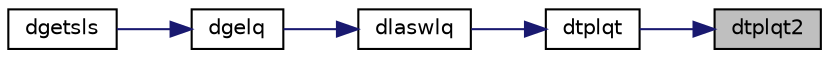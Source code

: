 digraph "dtplqt2"
{
 // LATEX_PDF_SIZE
  edge [fontname="Helvetica",fontsize="10",labelfontname="Helvetica",labelfontsize="10"];
  node [fontname="Helvetica",fontsize="10",shape=record];
  rankdir="RL";
  Node1 [label="dtplqt2",height=0.2,width=0.4,color="black", fillcolor="grey75", style="filled", fontcolor="black",tooltip="DTPLQT2 computes a LQ factorization of a real or complex \"triangular-pentagonal\" matrix,..."];
  Node1 -> Node2 [dir="back",color="midnightblue",fontsize="10",style="solid",fontname="Helvetica"];
  Node2 [label="dtplqt",height=0.2,width=0.4,color="black", fillcolor="white", style="filled",URL="$dtplqt_8f.html#a300d05a9dc09f8df3d95c37b47189c96",tooltip="DTPLQT"];
  Node2 -> Node3 [dir="back",color="midnightblue",fontsize="10",style="solid",fontname="Helvetica"];
  Node3 [label="dlaswlq",height=0.2,width=0.4,color="black", fillcolor="white", style="filled",URL="$dlaswlq_8f.html#a2a5be40fe3e2ca83839eda278886d5d0",tooltip="DLASWLQ"];
  Node3 -> Node4 [dir="back",color="midnightblue",fontsize="10",style="solid",fontname="Helvetica"];
  Node4 [label="dgelq",height=0.2,width=0.4,color="black", fillcolor="white", style="filled",URL="$dgelq_8f.html#ac039f2ae906b9093e0c2f2ac08e66ef8",tooltip="DGELQ"];
  Node4 -> Node5 [dir="back",color="midnightblue",fontsize="10",style="solid",fontname="Helvetica"];
  Node5 [label="dgetsls",height=0.2,width=0.4,color="black", fillcolor="white", style="filled",URL="$dgetsls_8f.html#a24938f890150242a397e2094fc4643db",tooltip="DGETSLS"];
}
